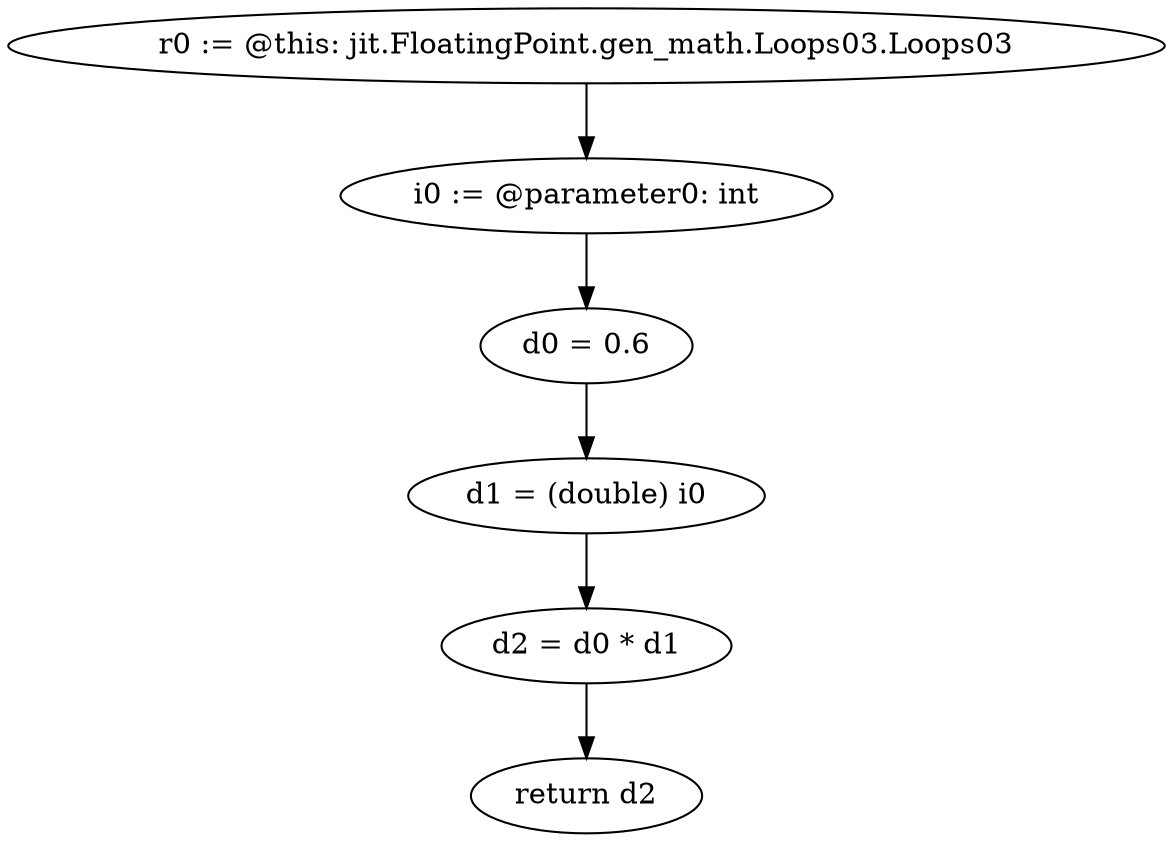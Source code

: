 digraph "unitGraph" {
    "r0 := @this: jit.FloatingPoint.gen_math.Loops03.Loops03"
    "i0 := @parameter0: int"
    "d0 = 0.6"
    "d1 = (double) i0"
    "d2 = d0 * d1"
    "return d2"
    "r0 := @this: jit.FloatingPoint.gen_math.Loops03.Loops03"->"i0 := @parameter0: int";
    "i0 := @parameter0: int"->"d0 = 0.6";
    "d0 = 0.6"->"d1 = (double) i0";
    "d1 = (double) i0"->"d2 = d0 * d1";
    "d2 = d0 * d1"->"return d2";
}
